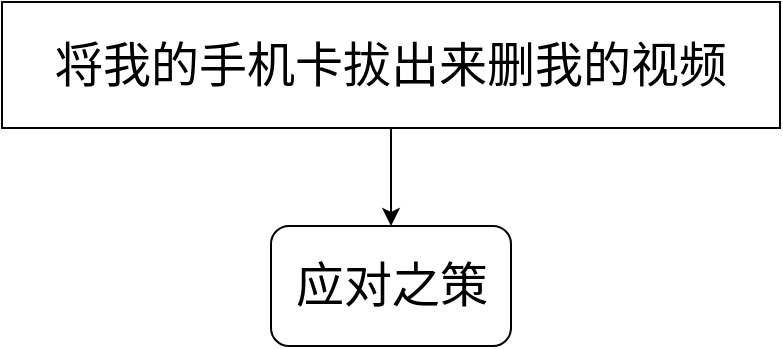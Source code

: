 <mxfile>
    <diagram id="VWriaCpgpi0mvcaJ00Rg" name="Page-1">
        <mxGraphModel dx="1317" dy="1425" grid="0" gridSize="10" guides="1" tooltips="1" connect="1" arrows="1" fold="1" page="0" pageScale="1" pageWidth="850" pageHeight="1100" background="#ffffff" math="0" shadow="0">
            <root>
                <mxCell id="0"/>
                <mxCell id="1" parent="0"/>
                <mxCell id="4" value="" style="edgeStyle=none;html=1;fontSize=24;fontColor=#000000;strokeColor=#000000;" edge="1" parent="1" source="2" target="3">
                    <mxGeometry relative="1" as="geometry"/>
                </mxCell>
                <mxCell id="2" value="&lt;font style=&quot;font-size: 24px&quot;&gt;将我的手机卡拔出来删我的视频&lt;/font&gt;" style="text;html=1;strokeColor=#000000;fillColor=none;align=center;verticalAlign=middle;whiteSpace=wrap;rounded=0;fontColor=#000000;" vertex="1" parent="1">
                    <mxGeometry x="-321" y="-439" width="389" height="63" as="geometry"/>
                </mxCell>
                <mxCell id="3" value="应对之策" style="rounded=1;whiteSpace=wrap;html=1;fontSize=24;fontColor=#000000;fillColor=none;strokeColor=#000000;" vertex="1" parent="1">
                    <mxGeometry x="-186.5" y="-327" width="120" height="60" as="geometry"/>
                </mxCell>
            </root>
        </mxGraphModel>
    </diagram>
</mxfile>